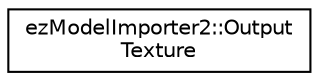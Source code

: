 digraph "Graphical Class Hierarchy"
{
 // LATEX_PDF_SIZE
  edge [fontname="Helvetica",fontsize="10",labelfontname="Helvetica",labelfontsize="10"];
  node [fontname="Helvetica",fontsize="10",shape=record];
  rankdir="LR";
  Node0 [label="ezModelImporter2::Output\lTexture",height=0.2,width=0.4,color="black", fillcolor="white", style="filled",URL="$d7/d50/structez_model_importer2_1_1_output_texture.htm",tooltip=" "];
}
